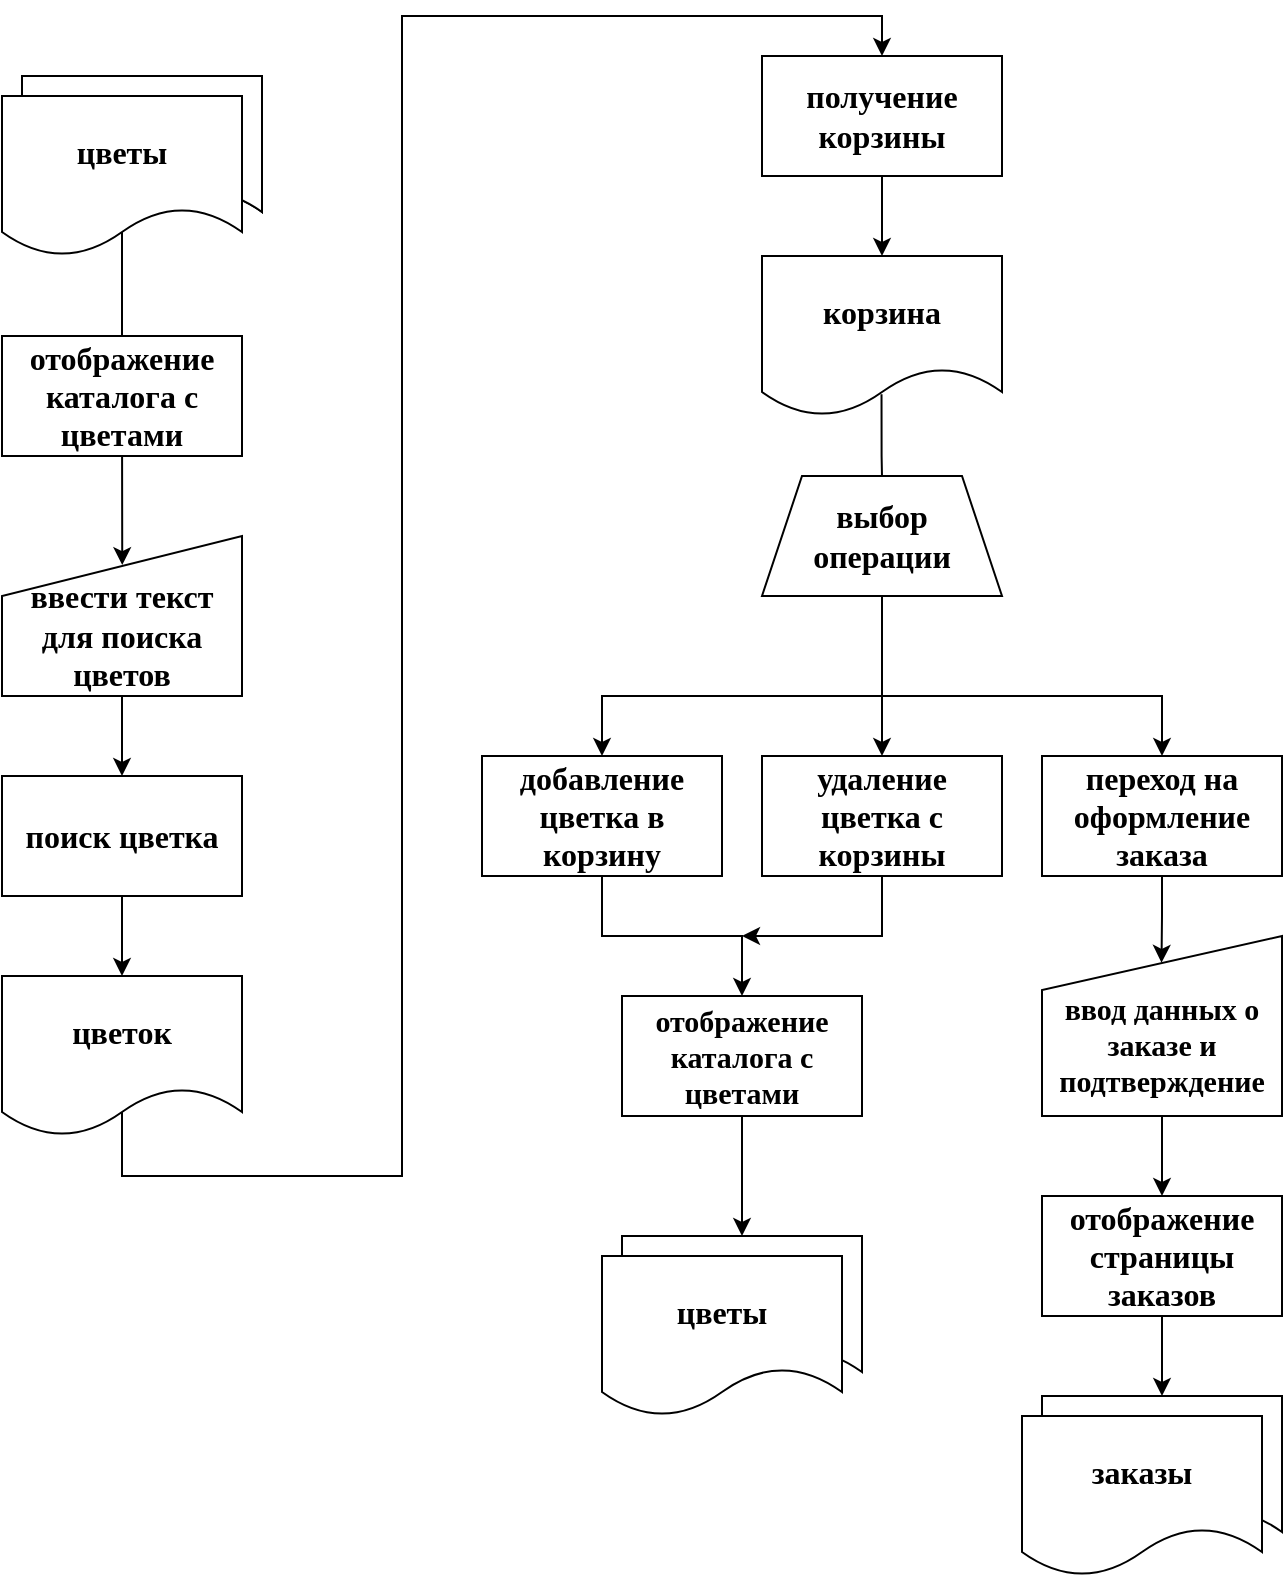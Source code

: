 <mxfile version="18.0.7" type="device"><diagram id="hoAqVR82How3NFwL2A0M" name="Page-1"><mxGraphModel dx="723" dy="378" grid="1" gridSize="10" guides="1" tooltips="1" connect="1" arrows="1" fold="1" page="1" pageScale="1" pageWidth="2336" pageHeight="1654" math="0" shadow="0"><root><mxCell id="0"/><mxCell id="1" parent="0"/><mxCell id="NY9NhJ2ScnrsjkXBHiQn-34" value="" style="shape=document;whiteSpace=wrap;html=1;boundedLbl=1;" parent="1" vertex="1"><mxGeometry x="130" y="70" width="120" height="80" as="geometry"/></mxCell><mxCell id="NY9NhJ2ScnrsjkXBHiQn-2" value="" style="shape=document;whiteSpace=wrap;html=1;boundedLbl=1;" parent="1" vertex="1"><mxGeometry x="130" y="70" width="120" height="80" as="geometry"/></mxCell><mxCell id="NY9NhJ2ScnrsjkXBHiQn-4" style="edgeStyle=orthogonalEdgeStyle;rounded=0;orthogonalLoop=1;jettySize=auto;html=1;entryX=0.501;entryY=0.182;entryDx=0;entryDy=0;exitX=0.5;exitY=0.849;exitDx=0;exitDy=0;exitPerimeter=0;entryPerimeter=0;" parent="1" source="NY9NhJ2ScnrsjkXBHiQn-1" target="NY9NhJ2ScnrsjkXBHiQn-3" edge="1"><mxGeometry relative="1" as="geometry"/></mxCell><mxCell id="NY9NhJ2ScnrsjkXBHiQn-1" value="&lt;font face=&quot;Times New Roman&quot; style=&quot;font-size: 16px&quot;&gt;&lt;b&gt;цветы&lt;/b&gt;&lt;/font&gt;" style="shape=document;whiteSpace=wrap;html=1;boundedLbl=1;" parent="1" vertex="1"><mxGeometry x="120" y="80" width="120" height="80" as="geometry"/></mxCell><mxCell id="NY9NhJ2ScnrsjkXBHiQn-6" style="edgeStyle=orthogonalEdgeStyle;rounded=0;orthogonalLoop=1;jettySize=auto;html=1;exitX=0.5;exitY=1;exitDx=0;exitDy=0;entryX=0.5;entryY=0;entryDx=0;entryDy=0;" parent="1" source="NY9NhJ2ScnrsjkXBHiQn-3" target="NY9NhJ2ScnrsjkXBHiQn-5" edge="1"><mxGeometry relative="1" as="geometry"/></mxCell><mxCell id="NY9NhJ2ScnrsjkXBHiQn-3" value="&lt;font face=&quot;Times New Roman&quot; style=&quot;font-size: 16px&quot;&gt;&lt;b&gt;&lt;br&gt;ввести текст для поиска цветов&lt;/b&gt;&lt;/font&gt;" style="shape=manualInput;whiteSpace=wrap;html=1;" parent="1" vertex="1"><mxGeometry x="120" y="300" width="120" height="80" as="geometry"/></mxCell><mxCell id="NY9NhJ2ScnrsjkXBHiQn-8" style="edgeStyle=orthogonalEdgeStyle;rounded=0;orthogonalLoop=1;jettySize=auto;html=1;exitX=0.5;exitY=1;exitDx=0;exitDy=0;entryX=0.5;entryY=0;entryDx=0;entryDy=0;" parent="1" source="NY9NhJ2ScnrsjkXBHiQn-5" target="NY9NhJ2ScnrsjkXBHiQn-7" edge="1"><mxGeometry relative="1" as="geometry"/></mxCell><mxCell id="NY9NhJ2ScnrsjkXBHiQn-5" value="&lt;font face=&quot;Times New Roman&quot; style=&quot;font-size: 16px&quot;&gt;&lt;b&gt;поиск цветка&lt;/b&gt;&lt;/font&gt;" style="rounded=0;whiteSpace=wrap;html=1;" parent="1" vertex="1"><mxGeometry x="120" y="420" width="120" height="60" as="geometry"/></mxCell><mxCell id="NY9NhJ2ScnrsjkXBHiQn-11" style="edgeStyle=orthogonalEdgeStyle;rounded=0;orthogonalLoop=1;jettySize=auto;html=1;exitX=0.5;exitY=0.847;exitDx=0;exitDy=0;exitPerimeter=0;endArrow=none;endFill=0;" parent="1" source="NY9NhJ2ScnrsjkXBHiQn-7" edge="1"><mxGeometry relative="1" as="geometry"><mxPoint x="180" y="600" as="targetPoint"/></mxGeometry></mxCell><mxCell id="NY9NhJ2ScnrsjkXBHiQn-7" value="&lt;font style=&quot;font-size: 16px&quot; face=&quot;Times New Roman&quot;&gt;&lt;b&gt;цветок&lt;/b&gt;&lt;/font&gt;" style="shape=document;whiteSpace=wrap;html=1;boundedLbl=1;" parent="1" vertex="1"><mxGeometry x="120" y="520" width="120" height="80" as="geometry"/></mxCell><mxCell id="NY9NhJ2ScnrsjkXBHiQn-16" style="edgeStyle=orthogonalEdgeStyle;rounded=0;orthogonalLoop=1;jettySize=auto;html=1;exitX=0.5;exitY=0;exitDx=0;exitDy=0;entryX=0.5;entryY=0;entryDx=0;entryDy=0;" parent="1" target="NY9NhJ2ScnrsjkXBHiQn-25" edge="1"><mxGeometry relative="1" as="geometry"><mxPoint x="180" y="600" as="sourcePoint"/><Array as="points"><mxPoint x="180" y="620"/><mxPoint x="320" y="620"/><mxPoint x="320" y="40"/><mxPoint x="560" y="40"/></Array></mxGeometry></mxCell><mxCell id="NY9NhJ2ScnrsjkXBHiQn-41" style="edgeStyle=orthogonalEdgeStyle;rounded=0;orthogonalLoop=1;jettySize=auto;html=1;exitX=0.5;exitY=1;exitDx=0;exitDy=0;entryX=0.5;entryY=0;entryDx=0;entryDy=0;fontSize=10;endArrow=classic;endFill=1;" parent="1" source="NY9NhJ2ScnrsjkXBHiQn-12" target="NY9NhJ2ScnrsjkXBHiQn-40" edge="1"><mxGeometry relative="1" as="geometry"/></mxCell><mxCell id="NY9NhJ2ScnrsjkXBHiQn-12" value="&lt;font face=&quot;Times New Roman&quot; style=&quot;font-size: 16px&quot;&gt;&lt;b&gt;добавление цветка в корзину&lt;/b&gt;&lt;/font&gt;" style="rounded=0;whiteSpace=wrap;html=1;" parent="1" vertex="1"><mxGeometry x="360" y="410" width="120" height="60" as="geometry"/></mxCell><mxCell id="NY9NhJ2ScnrsjkXBHiQn-42" style="edgeStyle=orthogonalEdgeStyle;rounded=0;orthogonalLoop=1;jettySize=auto;html=1;exitX=0.5;exitY=1;exitDx=0;exitDy=0;fontSize=10;endArrow=classic;endFill=1;" parent="1" source="NY9NhJ2ScnrsjkXBHiQn-13" edge="1"><mxGeometry relative="1" as="geometry"><mxPoint x="490" y="500" as="targetPoint"/><Array as="points"><mxPoint x="560" y="500"/></Array></mxGeometry></mxCell><mxCell id="NY9NhJ2ScnrsjkXBHiQn-13" value="&lt;font style=&quot;font-size: 16px&quot; face=&quot;Times New Roman&quot;&gt;&lt;b&gt;удаление цветка с корзины&lt;/b&gt;&lt;/font&gt;" style="rounded=0;whiteSpace=wrap;html=1;" parent="1" vertex="1"><mxGeometry x="500" y="410" width="120" height="60" as="geometry"/></mxCell><mxCell id="NY9NhJ2ScnrsjkXBHiQn-31" style="edgeStyle=orthogonalEdgeStyle;rounded=0;orthogonalLoop=1;jettySize=auto;html=1;exitX=0.5;exitY=1;exitDx=0;exitDy=0;endArrow=classic;endFill=1;entryX=0.498;entryY=0.149;entryDx=0;entryDy=0;entryPerimeter=0;" parent="1" source="NY9NhJ2ScnrsjkXBHiQn-14" target="NY9NhJ2ScnrsjkXBHiQn-29" edge="1"><mxGeometry relative="1" as="geometry"><mxPoint x="700" y="500" as="targetPoint"/></mxGeometry></mxCell><mxCell id="NY9NhJ2ScnrsjkXBHiQn-14" value="&lt;font face=&quot;Times New Roman&quot; style=&quot;font-size: 16px&quot;&gt;&lt;b&gt;переход на оформление заказа&lt;/b&gt;&lt;/font&gt;" style="rounded=0;whiteSpace=wrap;html=1;" parent="1" vertex="1"><mxGeometry x="640" y="410" width="120" height="60" as="geometry"/></mxCell><mxCell id="NY9NhJ2ScnrsjkXBHiQn-22" style="edgeStyle=orthogonalEdgeStyle;rounded=0;orthogonalLoop=1;jettySize=auto;html=1;entryX=0.5;entryY=0;entryDx=0;entryDy=0;exitX=0.5;exitY=1;exitDx=0;exitDy=0;" parent="1" source="NY9NhJ2ScnrsjkXBHiQn-27" target="NY9NhJ2ScnrsjkXBHiQn-13" edge="1"><mxGeometry relative="1" as="geometry"><mxPoint x="560" y="360" as="sourcePoint"/></mxGeometry></mxCell><mxCell id="NY9NhJ2ScnrsjkXBHiQn-28" style="edgeStyle=orthogonalEdgeStyle;rounded=0;orthogonalLoop=1;jettySize=auto;html=1;entryX=0.5;entryY=0;entryDx=0;entryDy=0;endArrow=none;endFill=0;exitX=0.498;exitY=0.864;exitDx=0;exitDy=0;exitPerimeter=0;" parent="1" source="NY9NhJ2ScnrsjkXBHiQn-15" target="NY9NhJ2ScnrsjkXBHiQn-27" edge="1"><mxGeometry relative="1" as="geometry"/></mxCell><mxCell id="NY9NhJ2ScnrsjkXBHiQn-15" value="&lt;font style=&quot;font-size: 16px&quot; face=&quot;Times New Roman&quot;&gt;&lt;b&gt;корзина&lt;/b&gt;&lt;/font&gt;" style="shape=document;whiteSpace=wrap;html=1;boundedLbl=1;" parent="1" vertex="1"><mxGeometry x="500" y="160" width="120" height="80" as="geometry"/></mxCell><mxCell id="NY9NhJ2ScnrsjkXBHiQn-23" value="" style="endArrow=classic;html=1;rounded=0;entryX=0.5;entryY=0;entryDx=0;entryDy=0;" parent="1" target="NY9NhJ2ScnrsjkXBHiQn-12" edge="1"><mxGeometry width="50" height="50" relative="1" as="geometry"><mxPoint x="560" y="380" as="sourcePoint"/><mxPoint x="530" y="340" as="targetPoint"/><Array as="points"><mxPoint x="420" y="380"/></Array></mxGeometry></mxCell><mxCell id="NY9NhJ2ScnrsjkXBHiQn-24" value="" style="endArrow=classic;html=1;rounded=0;entryX=0.5;entryY=0;entryDx=0;entryDy=0;" parent="1" target="NY9NhJ2ScnrsjkXBHiQn-14" edge="1"><mxGeometry width="50" height="50" relative="1" as="geometry"><mxPoint x="560" y="380" as="sourcePoint"/><mxPoint x="530" y="380" as="targetPoint"/><Array as="points"><mxPoint x="700" y="380"/></Array></mxGeometry></mxCell><mxCell id="NY9NhJ2ScnrsjkXBHiQn-26" style="edgeStyle=orthogonalEdgeStyle;rounded=0;orthogonalLoop=1;jettySize=auto;html=1;exitX=0.5;exitY=1;exitDx=0;exitDy=0;entryX=0.5;entryY=0;entryDx=0;entryDy=0;" parent="1" source="NY9NhJ2ScnrsjkXBHiQn-25" target="NY9NhJ2ScnrsjkXBHiQn-15" edge="1"><mxGeometry relative="1" as="geometry"/></mxCell><mxCell id="NY9NhJ2ScnrsjkXBHiQn-25" value="&lt;font style=&quot;font-size: 16px&quot; face=&quot;Times New Roman&quot;&gt;&lt;b&gt;получение корзины&lt;/b&gt;&lt;/font&gt;" style="rounded=0;whiteSpace=wrap;html=1;" parent="1" vertex="1"><mxGeometry x="500" y="60" width="120" height="60" as="geometry"/></mxCell><mxCell id="NY9NhJ2ScnrsjkXBHiQn-27" value="&lt;font style=&quot;font-size: 16px&quot; face=&quot;Times New Roman&quot;&gt;&lt;b&gt;выбор операции&lt;/b&gt;&lt;/font&gt;" style="shape=trapezoid;perimeter=trapezoidPerimeter;whiteSpace=wrap;html=1;fixedSize=1;" parent="1" vertex="1"><mxGeometry x="500" y="270" width="120" height="60" as="geometry"/></mxCell><mxCell id="NY9NhJ2ScnrsjkXBHiQn-33" style="edgeStyle=orthogonalEdgeStyle;rounded=0;orthogonalLoop=1;jettySize=auto;html=1;exitX=0.5;exitY=1;exitDx=0;exitDy=0;entryX=0.5;entryY=0;entryDx=0;entryDy=0;endArrow=classic;endFill=1;" parent="1" source="NY9NhJ2ScnrsjkXBHiQn-29" target="NY9NhJ2ScnrsjkXBHiQn-32" edge="1"><mxGeometry relative="1" as="geometry"/></mxCell><mxCell id="NY9NhJ2ScnrsjkXBHiQn-29" value="&lt;div&gt;&lt;span style=&quot;font-size: 15px&quot;&gt;&lt;font face=&quot;Times New Roman&quot; style=&quot;font-size: 15px&quot;&gt;&lt;b&gt;&lt;br&gt;&lt;/b&gt;&lt;/font&gt;&lt;/span&gt;&lt;/div&gt;&lt;div&gt;&lt;span style=&quot;font-size: 15px&quot;&gt;&lt;font face=&quot;Times New Roman&quot; style=&quot;font-size: 15px&quot;&gt;&lt;b&gt;в&lt;font style=&quot;font-size: 15px&quot;&gt;вод данных о заказе и подтверждение&lt;/font&gt;&lt;/b&gt;&lt;/font&gt;&lt;/span&gt;&lt;/div&gt;" style="shape=manualInput;whiteSpace=wrap;html=1;align=center;size=27;" parent="1" vertex="1"><mxGeometry x="640" y="500" width="120" height="90" as="geometry"/></mxCell><mxCell id="NY9NhJ2ScnrsjkXBHiQn-37" style="edgeStyle=orthogonalEdgeStyle;rounded=0;orthogonalLoop=1;jettySize=auto;html=1;exitX=0.5;exitY=1;exitDx=0;exitDy=0;entryX=0.5;entryY=0;entryDx=0;entryDy=0;fontSize=10;endArrow=classic;endFill=1;" parent="1" source="NY9NhJ2ScnrsjkXBHiQn-32" target="NY9NhJ2ScnrsjkXBHiQn-35" edge="1"><mxGeometry relative="1" as="geometry"/></mxCell><mxCell id="NY9NhJ2ScnrsjkXBHiQn-32" value="&lt;font style=&quot;font-size: 16px&quot; face=&quot;Times New Roman&quot;&gt;&lt;b&gt;отображение страницы заказов&lt;/b&gt;&lt;/font&gt;" style="rounded=0;whiteSpace=wrap;html=1;" parent="1" vertex="1"><mxGeometry x="640" y="630" width="120" height="60" as="geometry"/></mxCell><mxCell id="NY9NhJ2ScnrsjkXBHiQn-35" value="" style="shape=document;whiteSpace=wrap;html=1;boundedLbl=1;" parent="1" vertex="1"><mxGeometry x="640" y="730" width="120" height="80" as="geometry"/></mxCell><mxCell id="NY9NhJ2ScnrsjkXBHiQn-36" value="&lt;font face=&quot;Times New Roman&quot; style=&quot;font-size: 16px&quot;&gt;&lt;b&gt;заказы&lt;/b&gt;&lt;/font&gt;" style="shape=document;whiteSpace=wrap;html=1;boundedLbl=1;" parent="1" vertex="1"><mxGeometry x="630" y="740" width="120" height="80" as="geometry"/></mxCell><mxCell id="NY9NhJ2ScnrsjkXBHiQn-38" value="&lt;font style=&quot;font-size: 16px&quot; face=&quot;Times New Roman&quot;&gt;&lt;b&gt;отображение каталога с цветами&lt;/b&gt;&lt;/font&gt;" style="rounded=0;whiteSpace=wrap;html=1;fontSize=10;" parent="1" vertex="1"><mxGeometry x="120" y="200" width="120" height="60" as="geometry"/></mxCell><mxCell id="NY9NhJ2ScnrsjkXBHiQn-45" style="edgeStyle=orthogonalEdgeStyle;rounded=0;orthogonalLoop=1;jettySize=auto;html=1;exitX=0.5;exitY=1;exitDx=0;exitDy=0;entryX=0.5;entryY=0;entryDx=0;entryDy=0;fontSize=10;endArrow=classic;endFill=1;" parent="1" source="NY9NhJ2ScnrsjkXBHiQn-40" target="NY9NhJ2ScnrsjkXBHiQn-43" edge="1"><mxGeometry relative="1" as="geometry"/></mxCell><mxCell id="NY9NhJ2ScnrsjkXBHiQn-40" value="&lt;font style=&quot;font-size: 15px&quot; face=&quot;Times New Roman&quot;&gt;&lt;b&gt;отображение каталога с цветами&lt;/b&gt;&lt;/font&gt;" style="rounded=0;whiteSpace=wrap;html=1;fontSize=10;" parent="1" vertex="1"><mxGeometry x="430" y="530" width="120" height="60" as="geometry"/></mxCell><mxCell id="NY9NhJ2ScnrsjkXBHiQn-43" value="" style="shape=document;whiteSpace=wrap;html=1;boundedLbl=1;" parent="1" vertex="1"><mxGeometry x="430" y="650" width="120" height="80" as="geometry"/></mxCell><mxCell id="NY9NhJ2ScnrsjkXBHiQn-44" value="&lt;font face=&quot;Times New Roman&quot; size=&quot;1&quot;&gt;&lt;b style=&quot;font-size: 16px&quot;&gt;цветы&lt;/b&gt;&lt;/font&gt;" style="shape=document;whiteSpace=wrap;html=1;boundedLbl=1;" parent="1" vertex="1"><mxGeometry x="420" y="660" width="120" height="80" as="geometry"/></mxCell></root></mxGraphModel></diagram></mxfile>